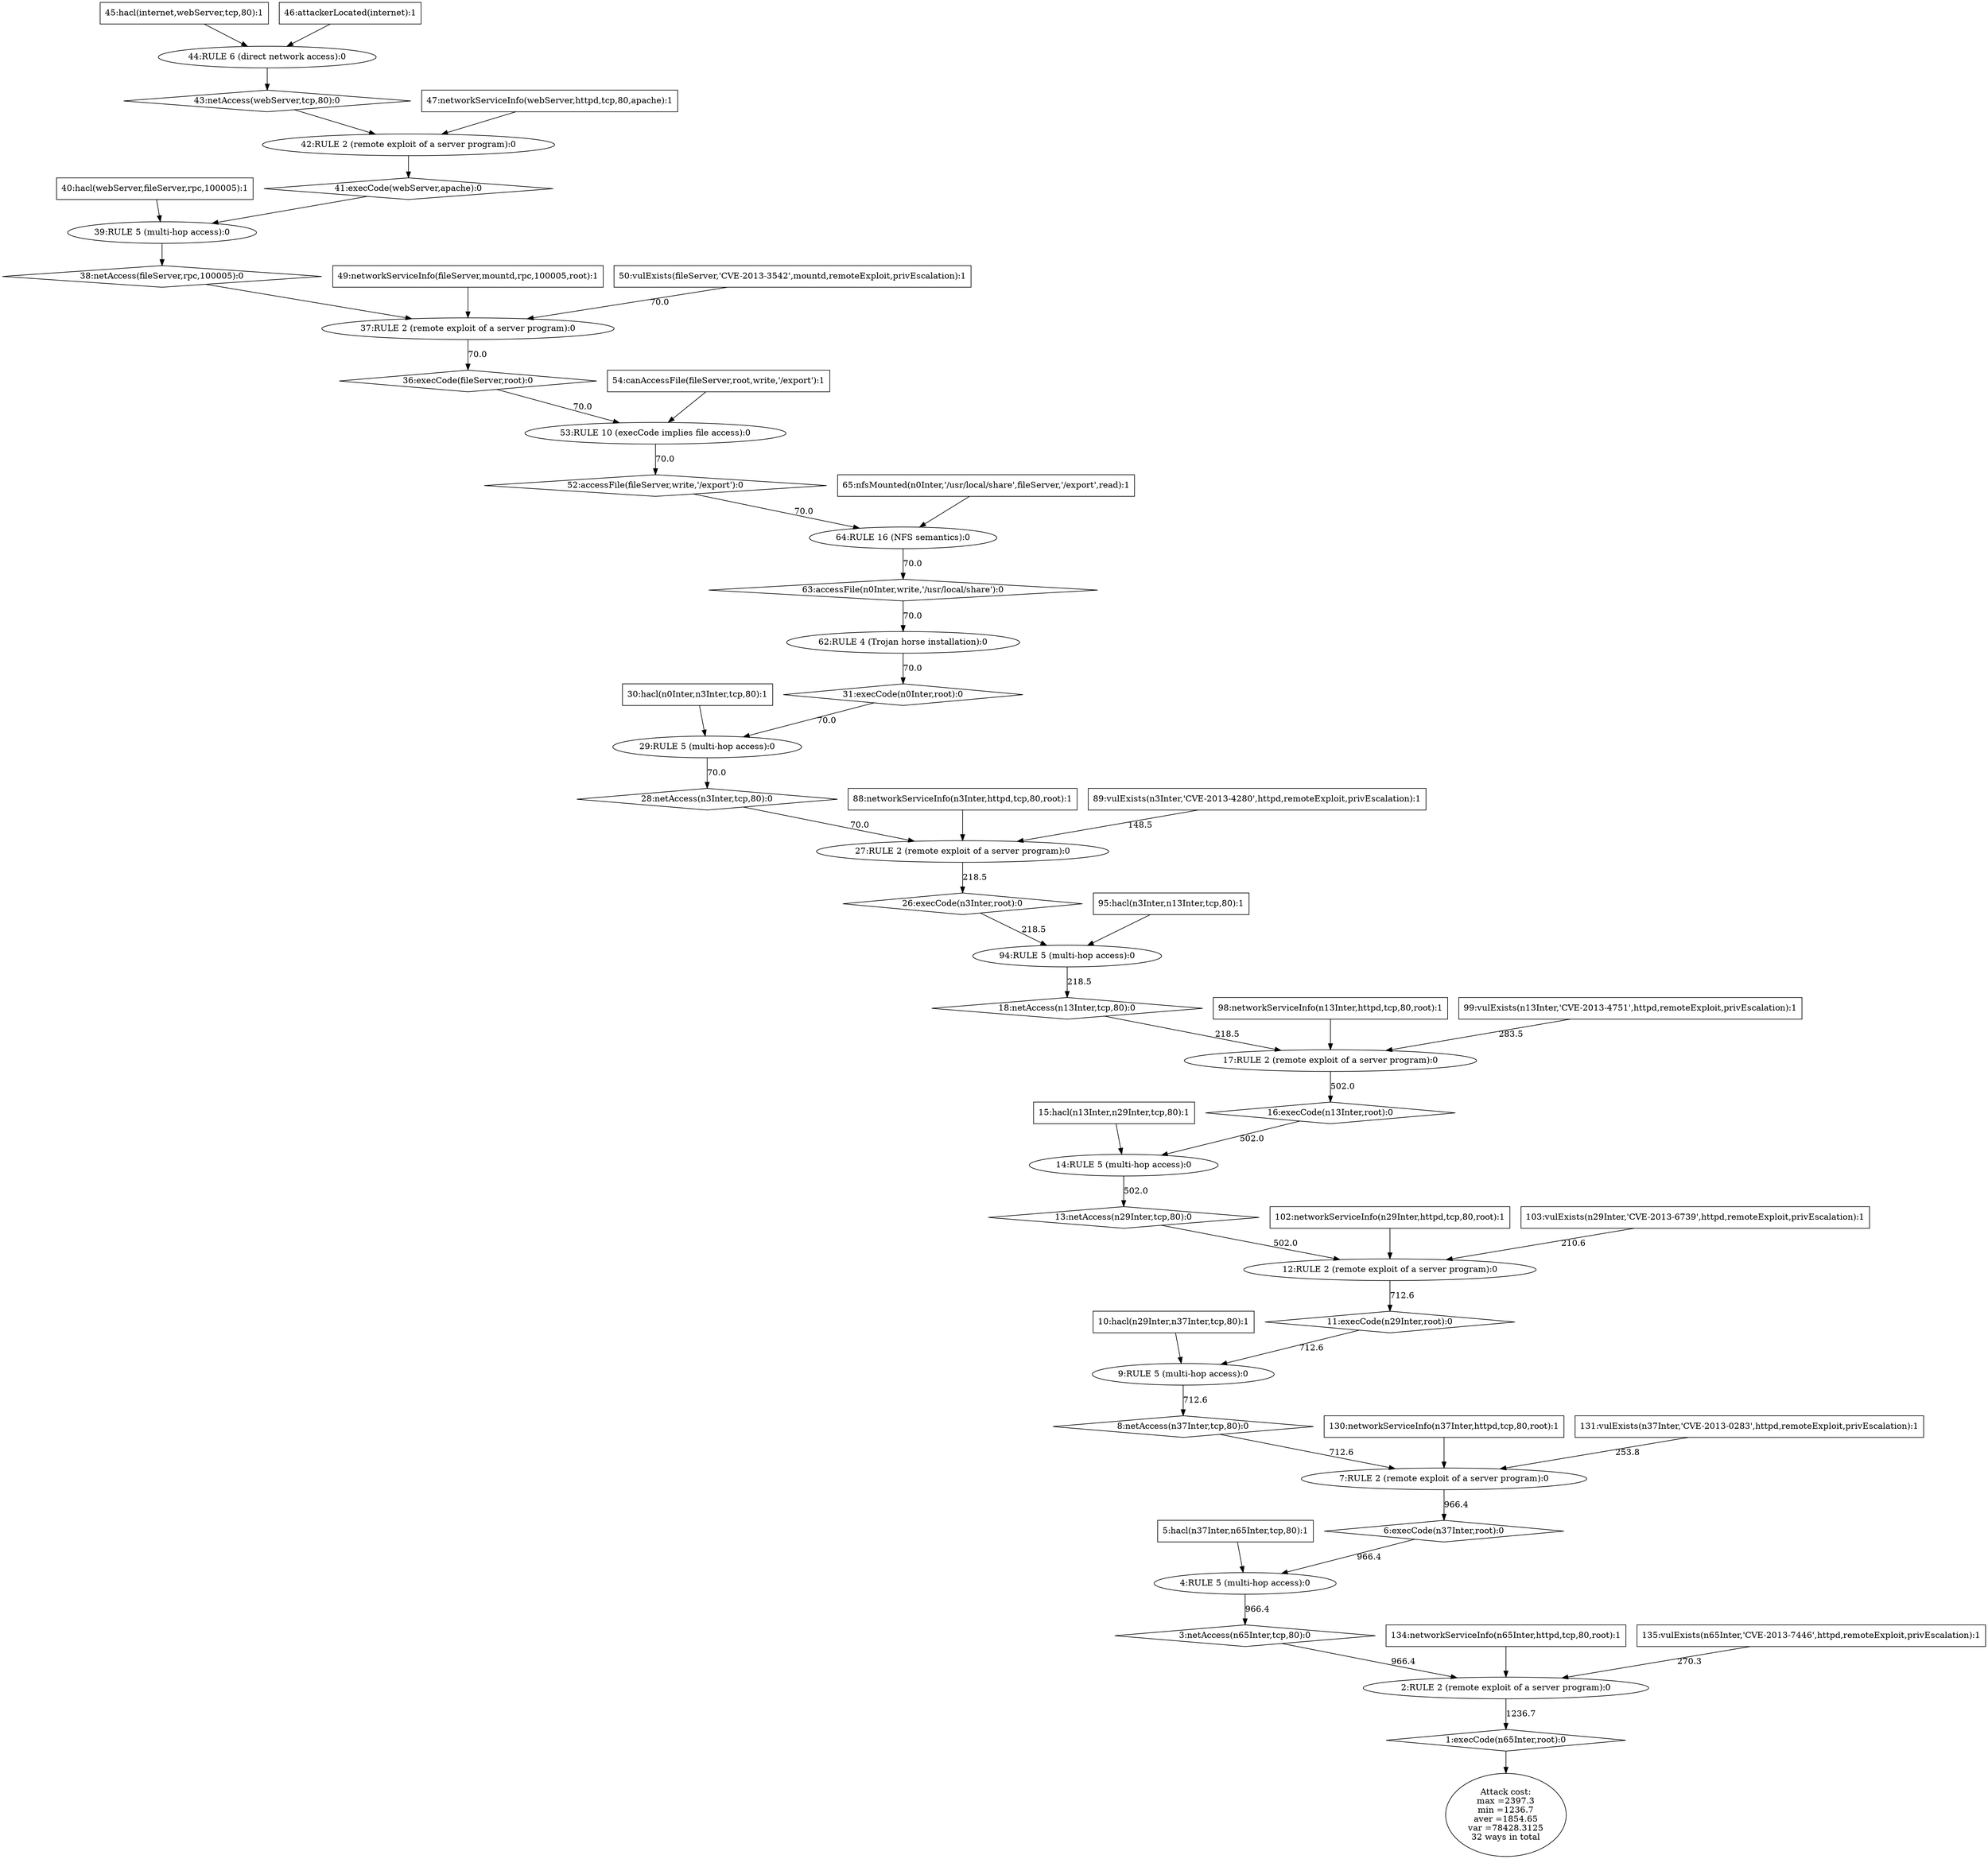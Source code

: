 digraph G {
	0 [label="Attack cost:\nmax =2397.3\nmin =1236.7\naver =1854.65\nvar =78428.3125\n32 ways in total",shape=ellipse];
	1 [label="1:execCode(n65Inter,root):0",shape=diamond];
	2 [label="2:RULE 2 (remote exploit of a server program):0",shape=ellipse];
	3 [label="3:netAccess(n65Inter,tcp,80):0",shape=diamond];
	4 [label="4:RULE 5 (multi-hop access):0",shape=ellipse];
	5 [label="5:hacl(n37Inter,n65Inter,tcp,80):1",shape=box];
	6 [label="6:execCode(n37Inter,root):0",shape=diamond];
	7 [label="7:RULE 2 (remote exploit of a server program):0",shape=ellipse];
	8 [label="8:netAccess(n37Inter,tcp,80):0",shape=diamond];
	9 [label="9:RULE 5 (multi-hop access):0",shape=ellipse];
	10 [label="10:hacl(n29Inter,n37Inter,tcp,80):1",shape=box];
	11 [label="11:execCode(n29Inter,root):0",shape=diamond];
	12 [label="12:RULE 2 (remote exploit of a server program):0",shape=ellipse];
	13 [label="13:netAccess(n29Inter,tcp,80):0",shape=diamond];
	14 [label="14:RULE 5 (multi-hop access):0",shape=ellipse];
	15 [label="15:hacl(n13Inter,n29Inter,tcp,80):1",shape=box];
	16 [label="16:execCode(n13Inter,root):0",shape=diamond];
	17 [label="17:RULE 2 (remote exploit of a server program):0",shape=ellipse];
	18 [label="18:netAccess(n13Inter,tcp,80):0",shape=diamond];
	26 [label="26:execCode(n3Inter,root):0",shape=diamond];
	27 [label="27:RULE 2 (remote exploit of a server program):0",shape=ellipse];
	28 [label="28:netAccess(n3Inter,tcp,80):0",shape=diamond];
	29 [label="29:RULE 5 (multi-hop access):0",shape=ellipse];
	30 [label="30:hacl(n0Inter,n3Inter,tcp,80):1",shape=box];
	31 [label="31:execCode(n0Inter,root):0",shape=diamond];
	36 [label="36:execCode(fileServer,root):0",shape=diamond];
	37 [label="37:RULE 2 (remote exploit of a server program):0",shape=ellipse];
	38 [label="38:netAccess(fileServer,rpc,100005):0",shape=diamond];
	39 [label="39:RULE 5 (multi-hop access):0",shape=ellipse];
	40 [label="40:hacl(webServer,fileServer,rpc,100005):1",shape=box];
	41 [label="41:execCode(webServer,apache):0",shape=diamond];
	42 [label="42:RULE 2 (remote exploit of a server program):0",shape=ellipse];
	43 [label="43:netAccess(webServer,tcp,80):0",shape=diamond];
	44 [label="44:RULE 6 (direct network access):0",shape=ellipse];
	45 [label="45:hacl(internet,webServer,tcp,80):1",shape=box];
	46 [label="46:attackerLocated(internet):1",shape=box];
	47 [label="47:networkServiceInfo(webServer,httpd,tcp,80,apache):1",shape=box];
	47 [label="47:networkServiceInfo(webServer,httpd,tcp,80,apache):1",shape=box];
	49 [label="49:networkServiceInfo(fileServer,mountd,rpc,100005,root):1",shape=box];
	50 [label="50:vulExists(fileServer,'CVE-2013-3542',mountd,remoteExploit,privEscalation):1",shape=box];
	52 [label="52:accessFile(fileServer,write,'/export'):0",shape=diamond];
	53 [label="53:RULE 10 (execCode implies file access):0",shape=ellipse];
	54 [label="54:canAccessFile(fileServer,root,write,'/export'):1",shape=box];62 [label="62:RULE 4 (Trojan horse installation):0",shape=ellipse];
	63 [label="63:accessFile(n0Inter,write,'/usr/local/share'):0",shape=diamond];
	64 [label="64:RULE 16 (NFS semantics):0",shape=ellipse];
	65 [label="65:nfsMounted(n0Inter,'/usr/local/share',fileServer,'/export',read):1",shape=box];
	88 [label="88:networkServiceInfo(n3Inter,httpd,tcp,80,root):1",shape=box];
	89 [label="89:vulExists(n3Inter,'CVE-2013-4280',httpd,remoteExploit,privEscalation):1",shape=box];
	94 [label="94:RULE 5 (multi-hop access):0",shape=ellipse];
	95 [label="95:hacl(n3Inter,n13Inter,tcp,80):1",shape=box];
	98 [label="98:networkServiceInfo(n13Inter,httpd,tcp,80,root):1",shape=box];
	99 [label="99:vulExists(n13Inter,'CVE-2013-4751',httpd,remoteExploit,privEscalation):1",shape=box];
	102 [label="102:networkServiceInfo(n29Inter,httpd,tcp,80,root):1",shape=box];
	103 [label="103:vulExists(n29Inter,'CVE-2013-6739',httpd,remoteExploit,privEscalation):1",shape=box];
	130 [label="130:networkServiceInfo(n37Inter,httpd,tcp,80,root):1",shape=box];
	131 [label="131:vulExists(n37Inter,'CVE-2013-0283',httpd,remoteExploit,privEscalation):1",shape=box];
	134 [label="134:networkServiceInfo(n65Inter,httpd,tcp,80,root):1",shape=box];
	135 [label="135:vulExists(n65Inter,'CVE-2013-7446',httpd,remoteExploit,privEscalation):1",shape=box];
	
	1 -> 0 ;
	2 -> 1 [label="1236.7"];
	3 -> 2 [label="966.4"];
	134 -> 2;
	135 -> 2 [label="270.3"];
	4 -> 3 [label="966.4"];
	
	5 -> 4;
	6 -> 4 [label="966.4"];
	7 -> 6 [label="966.4"];
	130 -> 7;
	131 -> 7 [label="253.8"];
	8 -> 7 [label="712.6"];
	9 -> 8 [label="712.6"];
	10 -> 9;
	11 -> 9 [label="712.6"];
	12 -> 11 [label="712.6"];
	13 -> 12 [label="502.0"];
	102 -> 12;
	103 -> 12 [label="210.6"];
	14 -> 13 [label="502.0"];
	15 -> 14;
	16 -> 14 [label="502.0"];
	17 -> 16 [label="502.0"];
	18 -> 17 [label="218.5"];
	98 -> 17;
	99 -> 17 [label="283.5"];
	94 -> 18 [label="218.5"];
	27 -> 26 [label="218.5"];
	28 -> 27 [label="70.0"];
	88 -> 27;
	89 -> 27 [label="148.5"];
	29 -> 28 [label="70.0"];
	30 -> 29;
	31 -> 29 [label="70.0"];
	62 -> 31 [label="70.0"];
	37 -> 36 [label="70.0"];
	38 -> 37;
	49 -> 37;
	50 -> 37 [label="70.0"];
	39 -> 38;
	40 -> 39;
	41 -> 39;
	42 -> 41;
	43 -> 42;
	47 -> 42;
	44 -> 43;
	45 -> 44;
	46 -> 44;
	53 -> 52 [label="70.0"];
	54 -> 53;
	36 -> 53 [label="70.0"];
	63 -> 62 [label="70.0"];
	64 -> 63 [label="70.0"];
	52 -> 64 [label="70.0"];
	65 -> 64;
	95 -> 94;
	26 -> 94 [label="218.5"];
}
